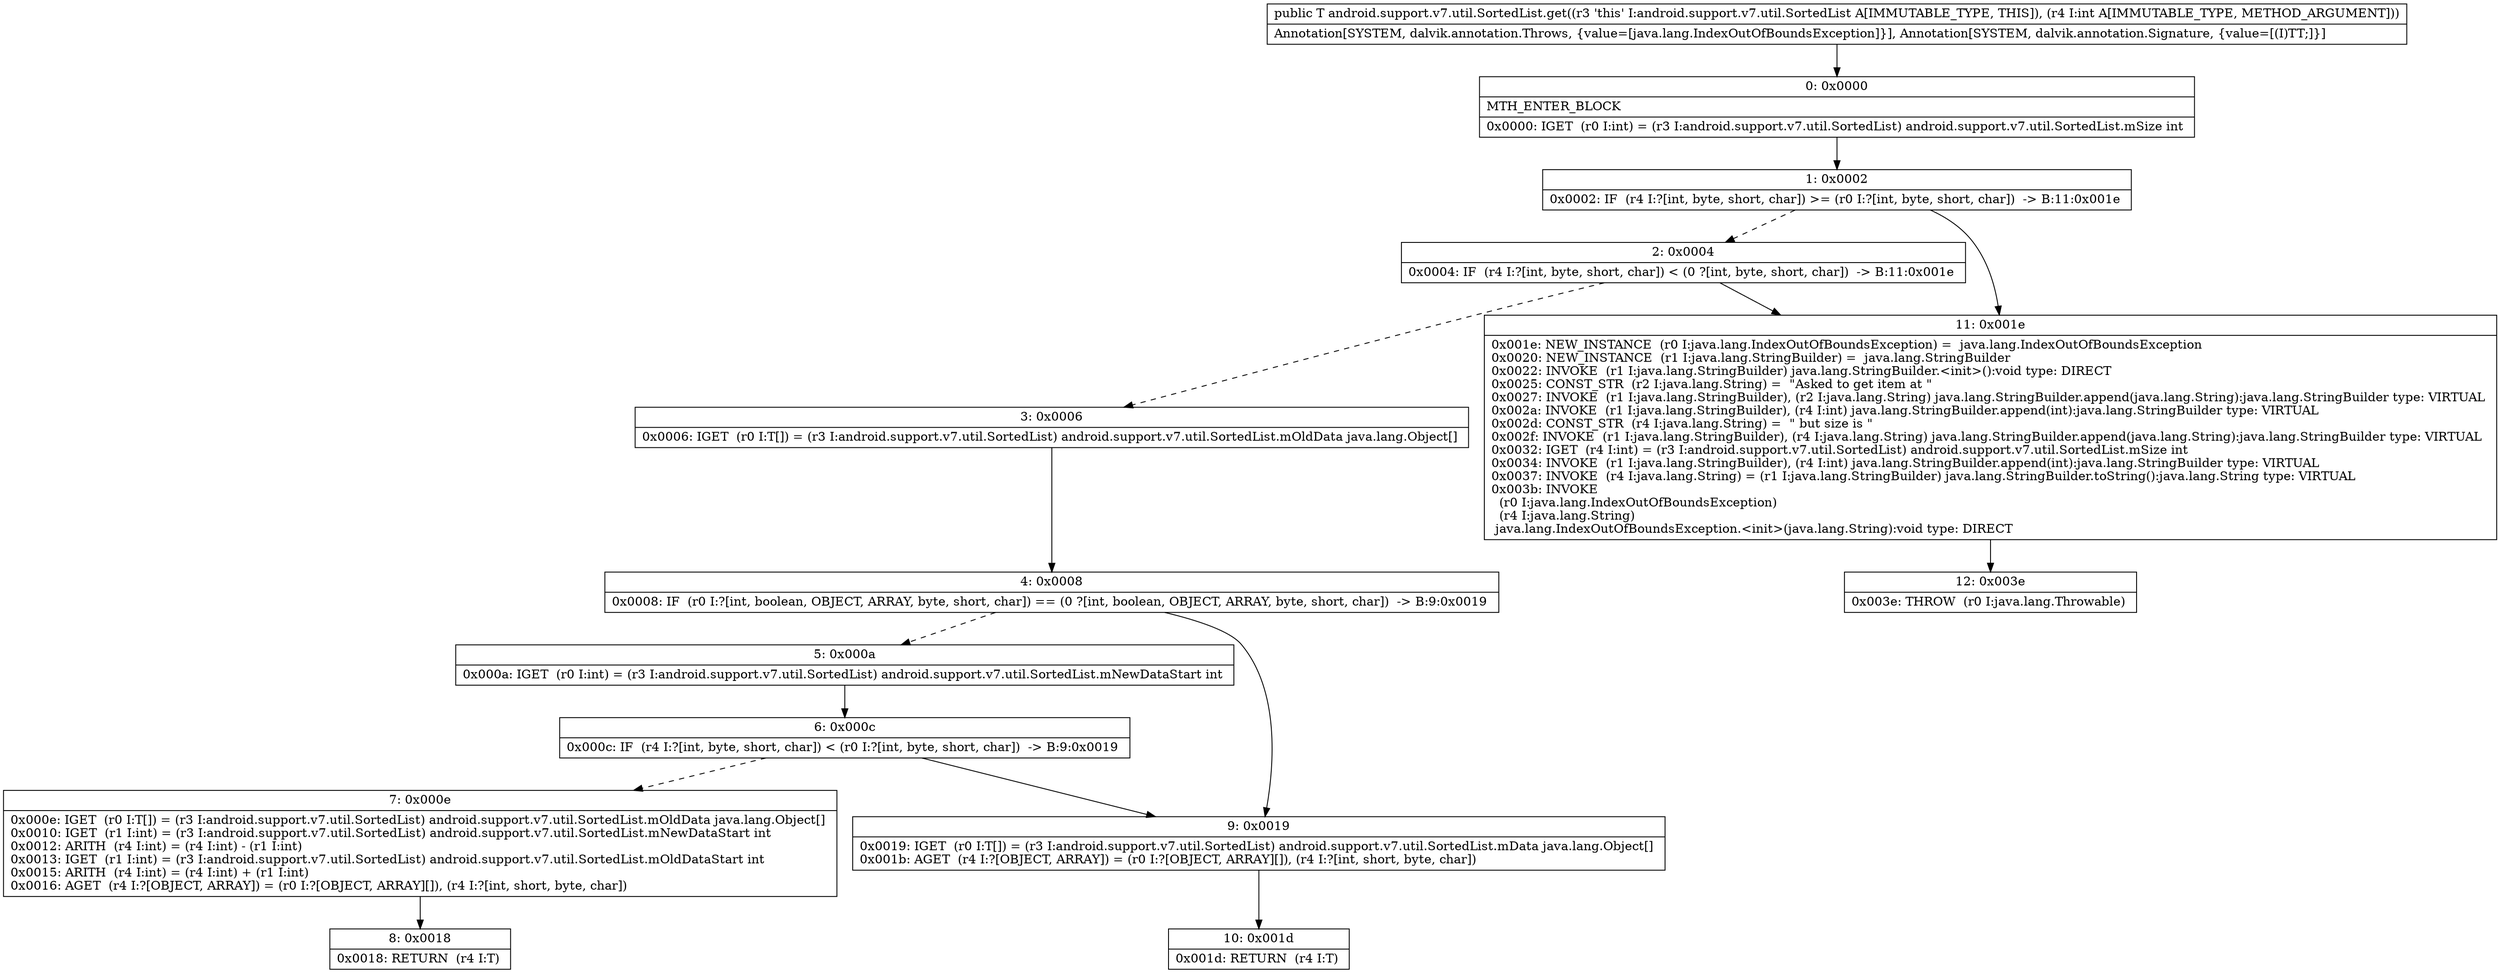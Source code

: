digraph "CFG forandroid.support.v7.util.SortedList.get(I)Ljava\/lang\/Object;" {
Node_0 [shape=record,label="{0\:\ 0x0000|MTH_ENTER_BLOCK\l|0x0000: IGET  (r0 I:int) = (r3 I:android.support.v7.util.SortedList) android.support.v7.util.SortedList.mSize int \l}"];
Node_1 [shape=record,label="{1\:\ 0x0002|0x0002: IF  (r4 I:?[int, byte, short, char]) \>= (r0 I:?[int, byte, short, char])  \-\> B:11:0x001e \l}"];
Node_2 [shape=record,label="{2\:\ 0x0004|0x0004: IF  (r4 I:?[int, byte, short, char]) \< (0 ?[int, byte, short, char])  \-\> B:11:0x001e \l}"];
Node_3 [shape=record,label="{3\:\ 0x0006|0x0006: IGET  (r0 I:T[]) = (r3 I:android.support.v7.util.SortedList) android.support.v7.util.SortedList.mOldData java.lang.Object[] \l}"];
Node_4 [shape=record,label="{4\:\ 0x0008|0x0008: IF  (r0 I:?[int, boolean, OBJECT, ARRAY, byte, short, char]) == (0 ?[int, boolean, OBJECT, ARRAY, byte, short, char])  \-\> B:9:0x0019 \l}"];
Node_5 [shape=record,label="{5\:\ 0x000a|0x000a: IGET  (r0 I:int) = (r3 I:android.support.v7.util.SortedList) android.support.v7.util.SortedList.mNewDataStart int \l}"];
Node_6 [shape=record,label="{6\:\ 0x000c|0x000c: IF  (r4 I:?[int, byte, short, char]) \< (r0 I:?[int, byte, short, char])  \-\> B:9:0x0019 \l}"];
Node_7 [shape=record,label="{7\:\ 0x000e|0x000e: IGET  (r0 I:T[]) = (r3 I:android.support.v7.util.SortedList) android.support.v7.util.SortedList.mOldData java.lang.Object[] \l0x0010: IGET  (r1 I:int) = (r3 I:android.support.v7.util.SortedList) android.support.v7.util.SortedList.mNewDataStart int \l0x0012: ARITH  (r4 I:int) = (r4 I:int) \- (r1 I:int) \l0x0013: IGET  (r1 I:int) = (r3 I:android.support.v7.util.SortedList) android.support.v7.util.SortedList.mOldDataStart int \l0x0015: ARITH  (r4 I:int) = (r4 I:int) + (r1 I:int) \l0x0016: AGET  (r4 I:?[OBJECT, ARRAY]) = (r0 I:?[OBJECT, ARRAY][]), (r4 I:?[int, short, byte, char]) \l}"];
Node_8 [shape=record,label="{8\:\ 0x0018|0x0018: RETURN  (r4 I:T) \l}"];
Node_9 [shape=record,label="{9\:\ 0x0019|0x0019: IGET  (r0 I:T[]) = (r3 I:android.support.v7.util.SortedList) android.support.v7.util.SortedList.mData java.lang.Object[] \l0x001b: AGET  (r4 I:?[OBJECT, ARRAY]) = (r0 I:?[OBJECT, ARRAY][]), (r4 I:?[int, short, byte, char]) \l}"];
Node_10 [shape=record,label="{10\:\ 0x001d|0x001d: RETURN  (r4 I:T) \l}"];
Node_11 [shape=record,label="{11\:\ 0x001e|0x001e: NEW_INSTANCE  (r0 I:java.lang.IndexOutOfBoundsException) =  java.lang.IndexOutOfBoundsException \l0x0020: NEW_INSTANCE  (r1 I:java.lang.StringBuilder) =  java.lang.StringBuilder \l0x0022: INVOKE  (r1 I:java.lang.StringBuilder) java.lang.StringBuilder.\<init\>():void type: DIRECT \l0x0025: CONST_STR  (r2 I:java.lang.String) =  \"Asked to get item at \" \l0x0027: INVOKE  (r1 I:java.lang.StringBuilder), (r2 I:java.lang.String) java.lang.StringBuilder.append(java.lang.String):java.lang.StringBuilder type: VIRTUAL \l0x002a: INVOKE  (r1 I:java.lang.StringBuilder), (r4 I:int) java.lang.StringBuilder.append(int):java.lang.StringBuilder type: VIRTUAL \l0x002d: CONST_STR  (r4 I:java.lang.String) =  \" but size is \" \l0x002f: INVOKE  (r1 I:java.lang.StringBuilder), (r4 I:java.lang.String) java.lang.StringBuilder.append(java.lang.String):java.lang.StringBuilder type: VIRTUAL \l0x0032: IGET  (r4 I:int) = (r3 I:android.support.v7.util.SortedList) android.support.v7.util.SortedList.mSize int \l0x0034: INVOKE  (r1 I:java.lang.StringBuilder), (r4 I:int) java.lang.StringBuilder.append(int):java.lang.StringBuilder type: VIRTUAL \l0x0037: INVOKE  (r4 I:java.lang.String) = (r1 I:java.lang.StringBuilder) java.lang.StringBuilder.toString():java.lang.String type: VIRTUAL \l0x003b: INVOKE  \l  (r0 I:java.lang.IndexOutOfBoundsException)\l  (r4 I:java.lang.String)\l java.lang.IndexOutOfBoundsException.\<init\>(java.lang.String):void type: DIRECT \l}"];
Node_12 [shape=record,label="{12\:\ 0x003e|0x003e: THROW  (r0 I:java.lang.Throwable) \l}"];
MethodNode[shape=record,label="{public T android.support.v7.util.SortedList.get((r3 'this' I:android.support.v7.util.SortedList A[IMMUTABLE_TYPE, THIS]), (r4 I:int A[IMMUTABLE_TYPE, METHOD_ARGUMENT]))  | Annotation[SYSTEM, dalvik.annotation.Throws, \{value=[java.lang.IndexOutOfBoundsException]\}], Annotation[SYSTEM, dalvik.annotation.Signature, \{value=[(I)TT;]\}]\l}"];
MethodNode -> Node_0;
Node_0 -> Node_1;
Node_1 -> Node_2[style=dashed];
Node_1 -> Node_11;
Node_2 -> Node_3[style=dashed];
Node_2 -> Node_11;
Node_3 -> Node_4;
Node_4 -> Node_5[style=dashed];
Node_4 -> Node_9;
Node_5 -> Node_6;
Node_6 -> Node_7[style=dashed];
Node_6 -> Node_9;
Node_7 -> Node_8;
Node_9 -> Node_10;
Node_11 -> Node_12;
}

